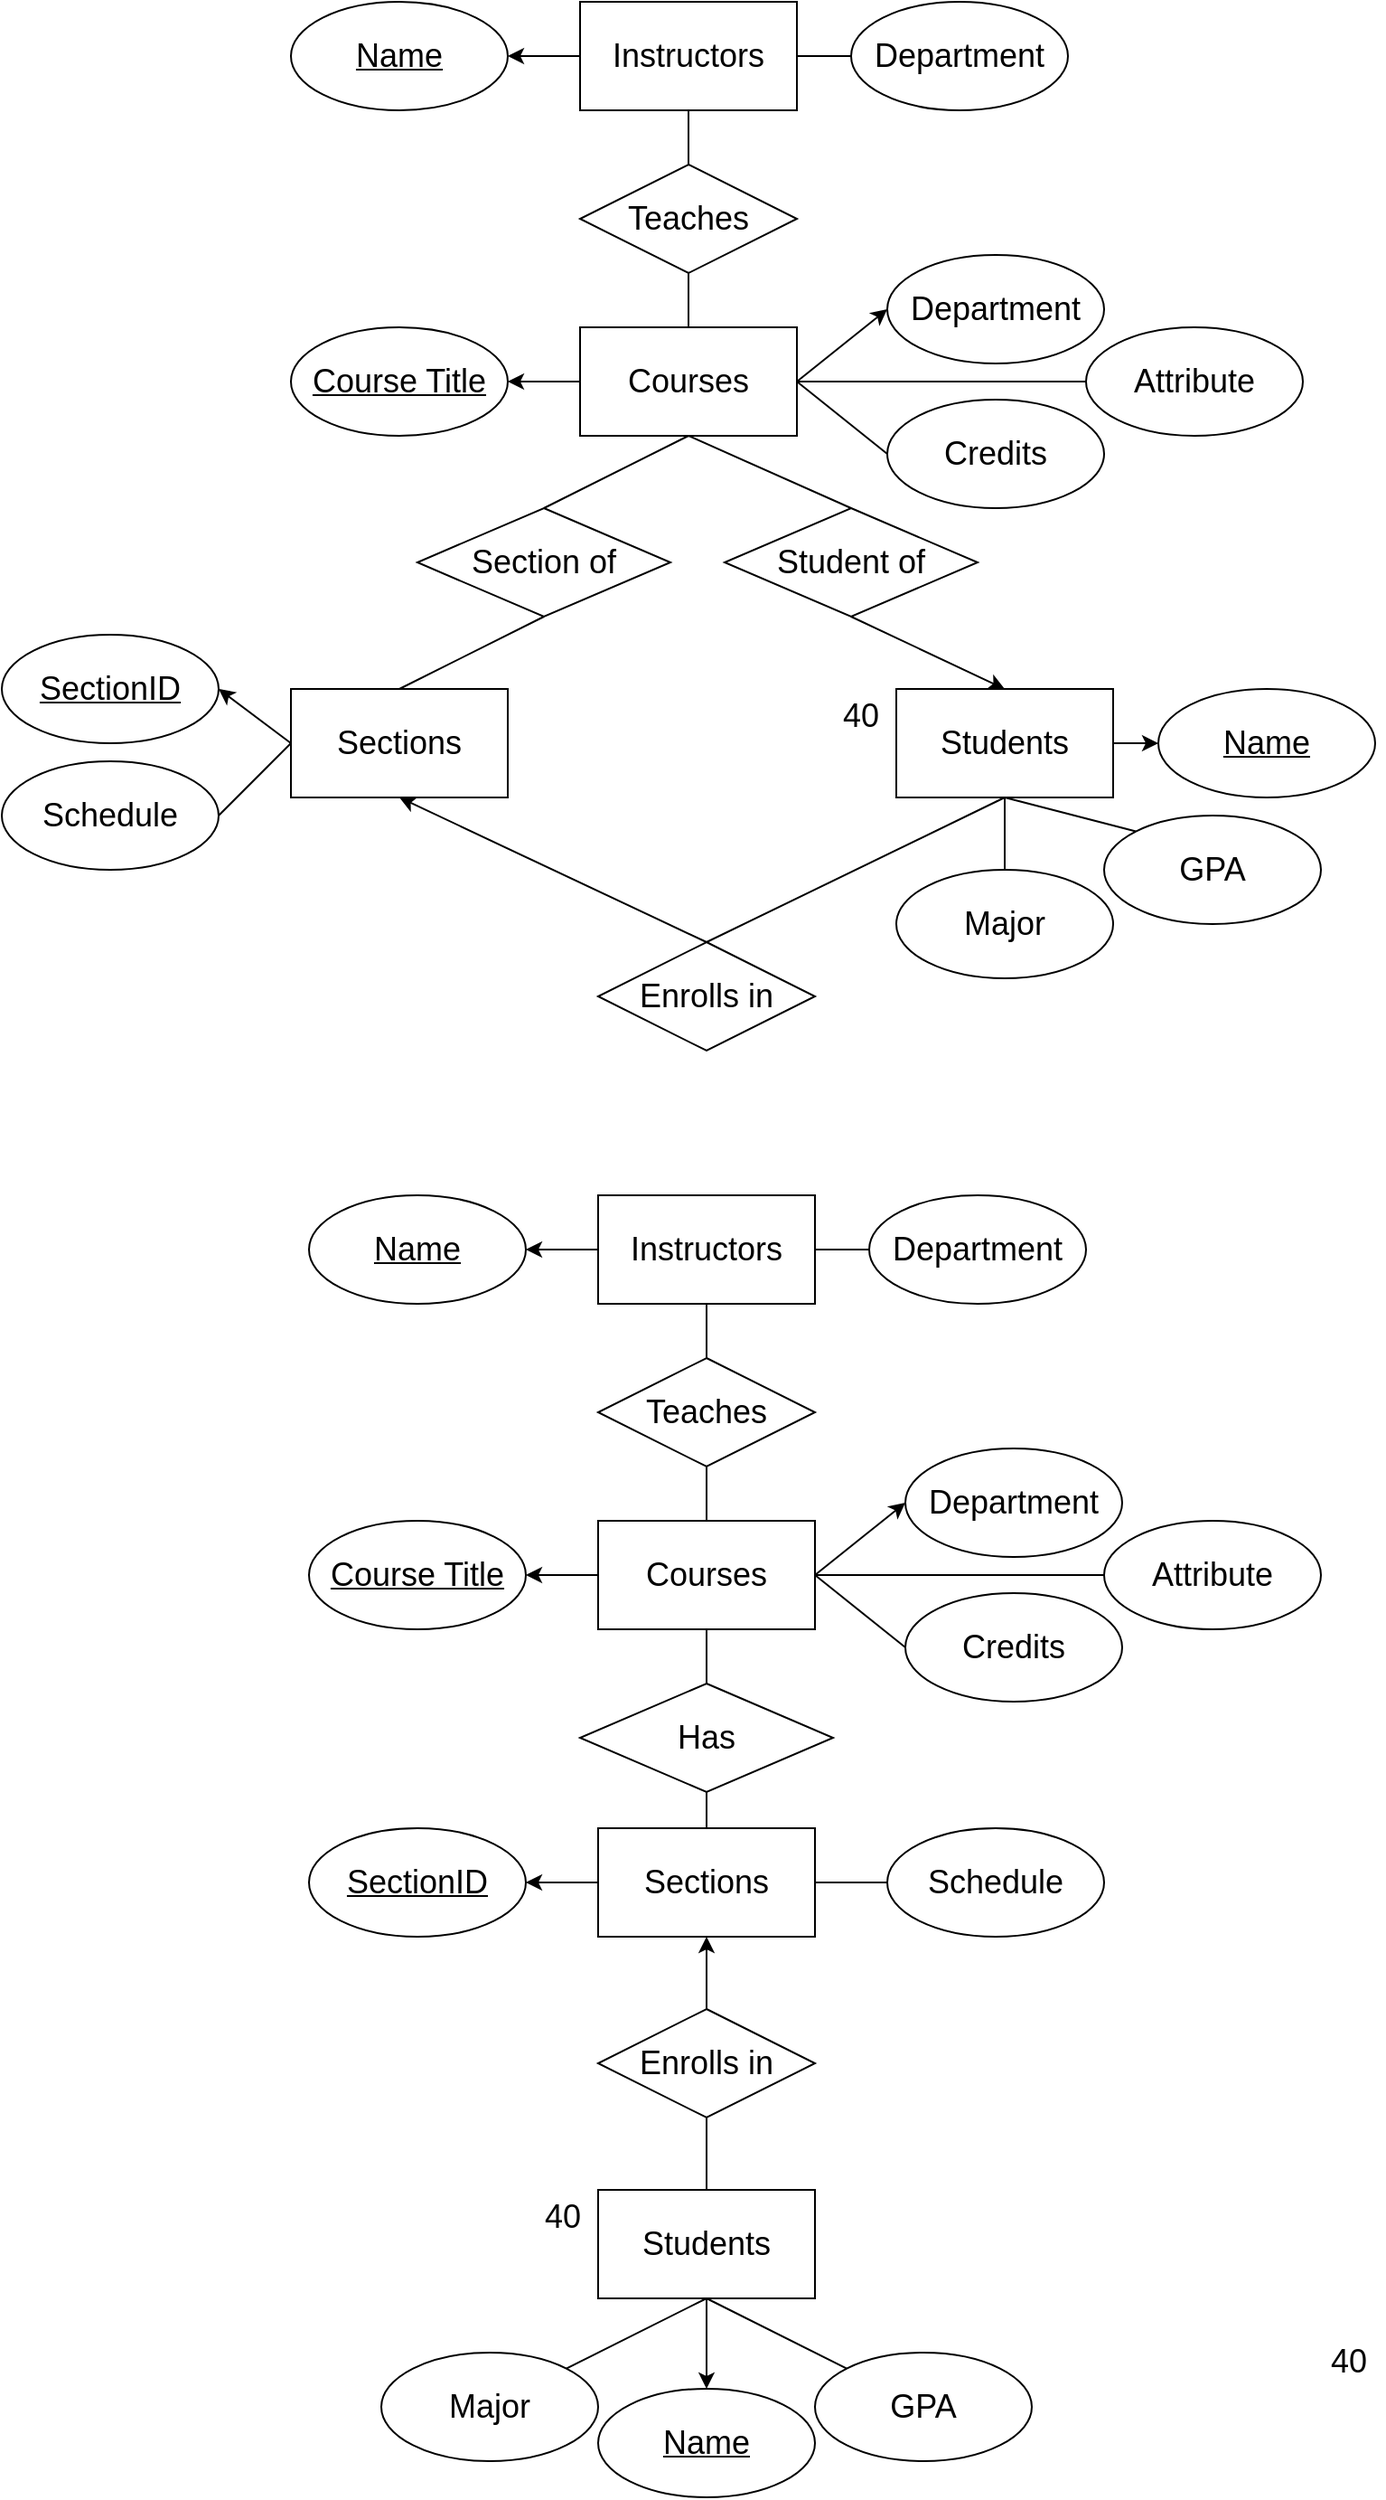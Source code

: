 <mxfile version="16.5.6" type="github">
  <diagram id="D5AAtSXQsttPuj6VKfQw" name="Page-1">
    <mxGraphModel dx="1422" dy="762" grid="1" gridSize="10" guides="1" tooltips="1" connect="1" arrows="1" fold="1" page="1" pageScale="1" pageWidth="850" pageHeight="1400" math="0" shadow="0">
      <root>
        <mxCell id="0" />
        <mxCell id="1" parent="0" />
        <mxCell id="kqk-4xn9vtSDWn9mELsq-1" value="&lt;font style=&quot;font-size: 18px&quot;&gt;Sections&lt;br&gt;&lt;/font&gt;" style="rounded=0;whiteSpace=wrap;html=1;" vertex="1" parent="1">
          <mxGeometry x="190" y="420" width="120" height="60" as="geometry" />
        </mxCell>
        <mxCell id="kqk-4xn9vtSDWn9mELsq-55" value="" style="edgeStyle=orthogonalEdgeStyle;rounded=0;orthogonalLoop=1;jettySize=auto;html=1;fontSize=18;" edge="1" parent="1" source="kqk-4xn9vtSDWn9mELsq-3" target="kqk-4xn9vtSDWn9mELsq-54">
          <mxGeometry relative="1" as="geometry" />
        </mxCell>
        <mxCell id="kqk-4xn9vtSDWn9mELsq-3" value="&lt;font style=&quot;font-size: 18px&quot;&gt;Students&lt;/font&gt;" style="rounded=0;whiteSpace=wrap;html=1;" vertex="1" parent="1">
          <mxGeometry x="525" y="420" width="120" height="60" as="geometry" />
        </mxCell>
        <mxCell id="kqk-4xn9vtSDWn9mELsq-4" value="" style="endArrow=none;html=1;rounded=0;fontSize=18;entryX=0.5;entryY=1;entryDx=0;entryDy=0;exitX=0.5;exitY=0;exitDx=0;exitDy=0;" edge="1" parent="1" source="kqk-4xn9vtSDWn9mELsq-29" target="kqk-4xn9vtSDWn9mELsq-3">
          <mxGeometry width="50" height="50" relative="1" as="geometry">
            <mxPoint x="360" y="530" as="sourcePoint" />
            <mxPoint x="530" y="270" as="targetPoint" />
          </mxGeometry>
        </mxCell>
        <mxCell id="kqk-4xn9vtSDWn9mELsq-37" value="" style="edgeStyle=orthogonalEdgeStyle;rounded=0;orthogonalLoop=1;jettySize=auto;html=1;fontSize=18;" edge="1" parent="1" source="kqk-4xn9vtSDWn9mELsq-6" target="kqk-4xn9vtSDWn9mELsq-34">
          <mxGeometry relative="1" as="geometry" />
        </mxCell>
        <mxCell id="kqk-4xn9vtSDWn9mELsq-6" value="&lt;font style=&quot;font-size: 18px&quot;&gt;Instructors&lt;/font&gt;" style="rounded=0;whiteSpace=wrap;html=1;" vertex="1" parent="1">
          <mxGeometry x="350" y="40" width="120" height="60" as="geometry" />
        </mxCell>
        <mxCell id="kqk-4xn9vtSDWn9mELsq-7" value="" style="endArrow=classic;html=1;rounded=0;entryX=0.5;entryY=1;entryDx=0;entryDy=0;exitX=0.5;exitY=0;exitDx=0;exitDy=0;" edge="1" parent="1" source="kqk-4xn9vtSDWn9mELsq-29" target="kqk-4xn9vtSDWn9mELsq-1">
          <mxGeometry width="50" height="50" relative="1" as="geometry">
            <mxPoint x="360" y="530" as="sourcePoint" />
            <mxPoint x="560" y="390" as="targetPoint" />
          </mxGeometry>
        </mxCell>
        <mxCell id="kqk-4xn9vtSDWn9mELsq-47" value="" style="edgeStyle=orthogonalEdgeStyle;rounded=0;orthogonalLoop=1;jettySize=auto;html=1;fontSize=18;" edge="1" parent="1" source="kqk-4xn9vtSDWn9mELsq-10" target="kqk-4xn9vtSDWn9mELsq-46">
          <mxGeometry relative="1" as="geometry" />
        </mxCell>
        <mxCell id="kqk-4xn9vtSDWn9mELsq-10" value="&lt;font style=&quot;font-size: 18px&quot;&gt;Courses&lt;/font&gt;" style="rounded=0;whiteSpace=wrap;html=1;" vertex="1" parent="1">
          <mxGeometry x="350" y="220" width="120" height="60" as="geometry" />
        </mxCell>
        <mxCell id="kqk-4xn9vtSDWn9mELsq-18" value="" style="endArrow=none;startArrow=classic;html=1;rounded=0;entryX=0.5;entryY=1;entryDx=0;entryDy=0;exitX=0.5;exitY=0;exitDx=0;exitDy=0;" edge="1" parent="1" source="kqk-4xn9vtSDWn9mELsq-3" target="kqk-4xn9vtSDWn9mELsq-30">
          <mxGeometry width="50" height="50" relative="1" as="geometry">
            <mxPoint x="700" y="390.0" as="sourcePoint" />
            <mxPoint x="500" y="380" as="targetPoint" />
          </mxGeometry>
        </mxCell>
        <mxCell id="kqk-4xn9vtSDWn9mELsq-21" value="Teaches" style="rhombus;whiteSpace=wrap;html=1;fontSize=18;" vertex="1" parent="1">
          <mxGeometry x="350" y="130" width="120" height="60" as="geometry" />
        </mxCell>
        <mxCell id="kqk-4xn9vtSDWn9mELsq-24" value="" style="endArrow=none;html=1;rounded=0;entryX=0.5;entryY=1;entryDx=0;entryDy=0;exitX=0.5;exitY=0;exitDx=0;exitDy=0;" edge="1" parent="1" source="kqk-4xn9vtSDWn9mELsq-21" target="kqk-4xn9vtSDWn9mELsq-6">
          <mxGeometry width="50" height="50" relative="1" as="geometry">
            <mxPoint x="500" y="450" as="sourcePoint" />
            <mxPoint x="550" y="400" as="targetPoint" />
          </mxGeometry>
        </mxCell>
        <mxCell id="kqk-4xn9vtSDWn9mELsq-25" value="" style="endArrow=none;html=1;rounded=0;entryX=0.5;entryY=1;entryDx=0;entryDy=0;exitX=0.5;exitY=0;exitDx=0;exitDy=0;" edge="1" parent="1" source="kqk-4xn9vtSDWn9mELsq-10" target="kqk-4xn9vtSDWn9mELsq-21">
          <mxGeometry width="50" height="50" relative="1" as="geometry">
            <mxPoint x="500" y="450" as="sourcePoint" />
            <mxPoint x="550" y="400" as="targetPoint" />
          </mxGeometry>
        </mxCell>
        <mxCell id="kqk-4xn9vtSDWn9mELsq-26" value="" style="endArrow=none;html=1;rounded=0;entryX=0.5;entryY=1;entryDx=0;entryDy=0;exitX=0.5;exitY=0;exitDx=0;exitDy=0;startArrow=none;" edge="1" parent="1" source="kqk-4xn9vtSDWn9mELsq-27" target="kqk-4xn9vtSDWn9mELsq-10">
          <mxGeometry width="50" height="50" relative="1" as="geometry">
            <mxPoint x="500" y="450" as="sourcePoint" />
            <mxPoint x="550" y="400" as="targetPoint" />
          </mxGeometry>
        </mxCell>
        <mxCell id="kqk-4xn9vtSDWn9mELsq-27" value="Section of" style="rhombus;whiteSpace=wrap;html=1;fontSize=18;" vertex="1" parent="1">
          <mxGeometry x="260" y="320" width="140" height="60" as="geometry" />
        </mxCell>
        <mxCell id="kqk-4xn9vtSDWn9mELsq-28" value="" style="endArrow=none;html=1;rounded=0;entryX=0.5;entryY=1;entryDx=0;entryDy=0;exitX=0.5;exitY=0;exitDx=0;exitDy=0;" edge="1" parent="1" source="kqk-4xn9vtSDWn9mELsq-1" target="kqk-4xn9vtSDWn9mELsq-27">
          <mxGeometry width="50" height="50" relative="1" as="geometry">
            <mxPoint x="410" y="400" as="sourcePoint" />
            <mxPoint x="410" y="280" as="targetPoint" />
          </mxGeometry>
        </mxCell>
        <mxCell id="kqk-4xn9vtSDWn9mELsq-29" value="Enrolls in" style="rhombus;whiteSpace=wrap;html=1;fontSize=18;" vertex="1" parent="1">
          <mxGeometry x="360" y="560" width="120" height="60" as="geometry" />
        </mxCell>
        <mxCell id="kqk-4xn9vtSDWn9mELsq-30" value="Student of" style="rhombus;whiteSpace=wrap;html=1;fontSize=18;" vertex="1" parent="1">
          <mxGeometry x="430" y="320" width="140" height="60" as="geometry" />
        </mxCell>
        <mxCell id="kqk-4xn9vtSDWn9mELsq-31" value="" style="endArrow=none;html=1;rounded=0;entryX=0.5;entryY=1;entryDx=0;entryDy=0;exitX=0.5;exitY=0;exitDx=0;exitDy=0;" edge="1" parent="1" source="kqk-4xn9vtSDWn9mELsq-30" target="kqk-4xn9vtSDWn9mELsq-10">
          <mxGeometry width="50" height="50" relative="1" as="geometry">
            <mxPoint x="500" y="450" as="sourcePoint" />
            <mxPoint x="550" y="400" as="targetPoint" />
          </mxGeometry>
        </mxCell>
        <mxCell id="kqk-4xn9vtSDWn9mELsq-33" value="&lt;font style=&quot;font-size: 18px&quot;&gt;Department&lt;/font&gt;" style="ellipse;whiteSpace=wrap;html=1;" vertex="1" parent="1">
          <mxGeometry x="500" y="40" width="120" height="60" as="geometry" />
        </mxCell>
        <mxCell id="kqk-4xn9vtSDWn9mELsq-34" value="&lt;u style=&quot;font-size: 18px&quot;&gt;Name&lt;/u&gt;" style="ellipse;whiteSpace=wrap;html=1;" vertex="1" parent="1">
          <mxGeometry x="190" y="40" width="120" height="60" as="geometry" />
        </mxCell>
        <mxCell id="kqk-4xn9vtSDWn9mELsq-35" value="" style="endArrow=none;html=1;rounded=0;fontSize=18;entryX=0;entryY=0.5;entryDx=0;entryDy=0;exitX=1;exitY=0.5;exitDx=0;exitDy=0;" edge="1" parent="1" source="kqk-4xn9vtSDWn9mELsq-6" target="kqk-4xn9vtSDWn9mELsq-33">
          <mxGeometry width="50" height="50" relative="1" as="geometry">
            <mxPoint x="500" y="440" as="sourcePoint" />
            <mxPoint x="550" y="390" as="targetPoint" />
          </mxGeometry>
        </mxCell>
        <mxCell id="kqk-4xn9vtSDWn9mELsq-38" value="&lt;font style=&quot;font-size: 18px&quot;&gt;Department&lt;/font&gt;" style="ellipse;whiteSpace=wrap;html=1;" vertex="1" parent="1">
          <mxGeometry x="520" y="180" width="120" height="60" as="geometry" />
        </mxCell>
        <mxCell id="kqk-4xn9vtSDWn9mELsq-42" value="&lt;font style=&quot;font-size: 18px&quot;&gt;Credits&lt;/font&gt;" style="ellipse;whiteSpace=wrap;html=1;" vertex="1" parent="1">
          <mxGeometry x="520" y="260" width="120" height="60" as="geometry" />
        </mxCell>
        <mxCell id="kqk-4xn9vtSDWn9mELsq-43" value="" style="endArrow=classic;html=1;rounded=0;fontSize=18;entryX=0;entryY=0.5;entryDx=0;entryDy=0;exitX=1;exitY=0.5;exitDx=0;exitDy=0;" edge="1" parent="1" source="kqk-4xn9vtSDWn9mELsq-10" target="kqk-4xn9vtSDWn9mELsq-38">
          <mxGeometry width="50" height="50" relative="1" as="geometry">
            <mxPoint x="500" y="440" as="sourcePoint" />
            <mxPoint x="550" y="390" as="targetPoint" />
          </mxGeometry>
        </mxCell>
        <mxCell id="kqk-4xn9vtSDWn9mELsq-44" value="" style="endArrow=none;html=1;rounded=0;fontSize=18;exitX=1;exitY=0.5;exitDx=0;exitDy=0;entryX=0;entryY=0.5;entryDx=0;entryDy=0;" edge="1" parent="1" source="kqk-4xn9vtSDWn9mELsq-10" target="kqk-4xn9vtSDWn9mELsq-42">
          <mxGeometry width="50" height="50" relative="1" as="geometry">
            <mxPoint x="500" y="440" as="sourcePoint" />
            <mxPoint x="550" y="390" as="targetPoint" />
          </mxGeometry>
        </mxCell>
        <mxCell id="kqk-4xn9vtSDWn9mELsq-46" value="&lt;u style=&quot;font-size: 18px&quot;&gt;Course Title&lt;/u&gt;" style="ellipse;whiteSpace=wrap;html=1;" vertex="1" parent="1">
          <mxGeometry x="190" y="220" width="120" height="60" as="geometry" />
        </mxCell>
        <mxCell id="kqk-4xn9vtSDWn9mELsq-49" value="&lt;u style=&quot;font-size: 18px&quot;&gt;SectionID&lt;/u&gt;" style="ellipse;whiteSpace=wrap;html=1;" vertex="1" parent="1">
          <mxGeometry x="30" y="390" width="120" height="60" as="geometry" />
        </mxCell>
        <mxCell id="kqk-4xn9vtSDWn9mELsq-51" value="&lt;span style=&quot;font-size: 18px&quot;&gt;Schedule&lt;/span&gt;" style="ellipse;whiteSpace=wrap;html=1;" vertex="1" parent="1">
          <mxGeometry x="30" y="460" width="120" height="60" as="geometry" />
        </mxCell>
        <mxCell id="kqk-4xn9vtSDWn9mELsq-52" value="" style="endArrow=none;html=1;rounded=0;fontSize=18;exitX=1;exitY=0.5;exitDx=0;exitDy=0;entryX=0;entryY=0.5;entryDx=0;entryDy=0;" edge="1" parent="1" source="kqk-4xn9vtSDWn9mELsq-51" target="kqk-4xn9vtSDWn9mELsq-1">
          <mxGeometry width="50" height="50" relative="1" as="geometry">
            <mxPoint x="400" y="330" as="sourcePoint" />
            <mxPoint x="450" y="280" as="targetPoint" />
          </mxGeometry>
        </mxCell>
        <mxCell id="kqk-4xn9vtSDWn9mELsq-53" value="" style="endArrow=classic;html=1;rounded=0;fontSize=18;entryX=1;entryY=0.5;entryDx=0;entryDy=0;exitX=0;exitY=0.5;exitDx=0;exitDy=0;" edge="1" parent="1" source="kqk-4xn9vtSDWn9mELsq-1" target="kqk-4xn9vtSDWn9mELsq-49">
          <mxGeometry width="50" height="50" relative="1" as="geometry">
            <mxPoint x="400" y="330" as="sourcePoint" />
            <mxPoint x="450" y="280" as="targetPoint" />
          </mxGeometry>
        </mxCell>
        <mxCell id="kqk-4xn9vtSDWn9mELsq-54" value="&lt;u style=&quot;font-size: 18px&quot;&gt;Name&lt;/u&gt;" style="ellipse;whiteSpace=wrap;html=1;" vertex="1" parent="1">
          <mxGeometry x="670" y="420" width="120" height="60" as="geometry" />
        </mxCell>
        <mxCell id="kqk-4xn9vtSDWn9mELsq-56" value="&lt;font style=&quot;font-size: 18px&quot;&gt;Major&lt;/font&gt;" style="ellipse;whiteSpace=wrap;html=1;" vertex="1" parent="1">
          <mxGeometry x="525" y="520" width="120" height="60" as="geometry" />
        </mxCell>
        <mxCell id="kqk-4xn9vtSDWn9mELsq-57" value="" style="endArrow=none;html=1;rounded=0;fontSize=18;entryX=0.5;entryY=1;entryDx=0;entryDy=0;exitX=0.5;exitY=0;exitDx=0;exitDy=0;" edge="1" parent="1" source="kqk-4xn9vtSDWn9mELsq-56" target="kqk-4xn9vtSDWn9mELsq-3">
          <mxGeometry width="50" height="50" relative="1" as="geometry">
            <mxPoint x="400" y="430" as="sourcePoint" />
            <mxPoint x="450" y="380" as="targetPoint" />
          </mxGeometry>
        </mxCell>
        <mxCell id="kqk-4xn9vtSDWn9mELsq-59" value="&lt;font style=&quot;font-size: 18px&quot;&gt;GPA&lt;/font&gt;" style="ellipse;whiteSpace=wrap;html=1;" vertex="1" parent="1">
          <mxGeometry x="640" y="490" width="120" height="60" as="geometry" />
        </mxCell>
        <mxCell id="kqk-4xn9vtSDWn9mELsq-61" value="" style="endArrow=none;html=1;rounded=0;fontSize=18;entryX=0.5;entryY=1;entryDx=0;entryDy=0;exitX=0;exitY=0;exitDx=0;exitDy=0;" edge="1" parent="1" source="kqk-4xn9vtSDWn9mELsq-59" target="kqk-4xn9vtSDWn9mELsq-3">
          <mxGeometry width="50" height="50" relative="1" as="geometry">
            <mxPoint x="595" y="530" as="sourcePoint" />
            <mxPoint x="595" y="490" as="targetPoint" />
          </mxGeometry>
        </mxCell>
        <mxCell id="kqk-4xn9vtSDWn9mELsq-63" value="&lt;font style=&quot;font-size: 18px&quot;&gt;Attribute&lt;/font&gt;" style="ellipse;whiteSpace=wrap;html=1;" vertex="1" parent="1">
          <mxGeometry x="630" y="220" width="120" height="60" as="geometry" />
        </mxCell>
        <mxCell id="kqk-4xn9vtSDWn9mELsq-64" value="" style="endArrow=none;html=1;rounded=0;fontSize=18;entryX=0;entryY=0.5;entryDx=0;entryDy=0;" edge="1" parent="1" target="kqk-4xn9vtSDWn9mELsq-63">
          <mxGeometry width="50" height="50" relative="1" as="geometry">
            <mxPoint x="470" y="250" as="sourcePoint" />
            <mxPoint x="530" y="300" as="targetPoint" />
          </mxGeometry>
        </mxCell>
        <mxCell id="kqk-4xn9vtSDWn9mELsq-66" value="40" style="text;html=1;align=center;verticalAlign=middle;resizable=0;points=[];autosize=1;strokeColor=none;fillColor=none;fontSize=18;" vertex="1" parent="1">
          <mxGeometry x="485" y="420" width="40" height="30" as="geometry" />
        </mxCell>
        <mxCell id="kqk-4xn9vtSDWn9mELsq-106" value="&lt;font style=&quot;font-size: 18px&quot;&gt;Sections&lt;br&gt;&lt;/font&gt;" style="rounded=0;whiteSpace=wrap;html=1;" vertex="1" parent="1">
          <mxGeometry x="360" y="1050" width="120" height="60" as="geometry" />
        </mxCell>
        <mxCell id="kqk-4xn9vtSDWn9mELsq-107" value="" style="edgeStyle=orthogonalEdgeStyle;rounded=0;orthogonalLoop=1;jettySize=auto;html=1;fontSize=18;" edge="1" parent="1" source="kqk-4xn9vtSDWn9mELsq-108" target="kqk-4xn9vtSDWn9mELsq-137">
          <mxGeometry relative="1" as="geometry" />
        </mxCell>
        <mxCell id="kqk-4xn9vtSDWn9mELsq-108" value="&lt;font style=&quot;font-size: 18px&quot;&gt;Students&lt;/font&gt;" style="rounded=0;whiteSpace=wrap;html=1;" vertex="1" parent="1">
          <mxGeometry x="360" y="1250" width="120" height="60" as="geometry" />
        </mxCell>
        <mxCell id="kqk-4xn9vtSDWn9mELsq-109" value="" style="endArrow=none;html=1;rounded=0;fontSize=18;entryX=0.5;entryY=0;entryDx=0;entryDy=0;exitX=0.5;exitY=0;exitDx=0;exitDy=0;" edge="1" parent="1" source="kqk-4xn9vtSDWn9mELsq-122" target="kqk-4xn9vtSDWn9mELsq-108">
          <mxGeometry width="50" height="50" relative="1" as="geometry">
            <mxPoint x="370" y="1190" as="sourcePoint" />
            <mxPoint x="540" y="930" as="targetPoint" />
          </mxGeometry>
        </mxCell>
        <mxCell id="kqk-4xn9vtSDWn9mELsq-110" value="" style="edgeStyle=orthogonalEdgeStyle;rounded=0;orthogonalLoop=1;jettySize=auto;html=1;fontSize=18;" edge="1" parent="1" source="kqk-4xn9vtSDWn9mELsq-111" target="kqk-4xn9vtSDWn9mELsq-126">
          <mxGeometry relative="1" as="geometry" />
        </mxCell>
        <mxCell id="kqk-4xn9vtSDWn9mELsq-111" value="&lt;font style=&quot;font-size: 18px&quot;&gt;Instructors&lt;/font&gt;" style="rounded=0;whiteSpace=wrap;html=1;" vertex="1" parent="1">
          <mxGeometry x="360" y="700" width="120" height="60" as="geometry" />
        </mxCell>
        <mxCell id="kqk-4xn9vtSDWn9mELsq-112" value="" style="endArrow=classic;html=1;rounded=0;entryX=0.5;entryY=1;entryDx=0;entryDy=0;exitX=0.5;exitY=0;exitDx=0;exitDy=0;" edge="1" parent="1" source="kqk-4xn9vtSDWn9mELsq-122" target="kqk-4xn9vtSDWn9mELsq-106">
          <mxGeometry width="50" height="50" relative="1" as="geometry">
            <mxPoint x="370" y="1190" as="sourcePoint" />
            <mxPoint x="570" y="1050" as="targetPoint" />
          </mxGeometry>
        </mxCell>
        <mxCell id="kqk-4xn9vtSDWn9mELsq-113" value="" style="edgeStyle=orthogonalEdgeStyle;rounded=0;orthogonalLoop=1;jettySize=auto;html=1;fontSize=18;" edge="1" parent="1" source="kqk-4xn9vtSDWn9mELsq-114" target="kqk-4xn9vtSDWn9mELsq-132">
          <mxGeometry relative="1" as="geometry" />
        </mxCell>
        <mxCell id="kqk-4xn9vtSDWn9mELsq-114" value="&lt;font style=&quot;font-size: 18px&quot;&gt;Courses&lt;/font&gt;" style="rounded=0;whiteSpace=wrap;html=1;" vertex="1" parent="1">
          <mxGeometry x="360" y="880" width="120" height="60" as="geometry" />
        </mxCell>
        <mxCell id="kqk-4xn9vtSDWn9mELsq-116" value="Teaches" style="rhombus;whiteSpace=wrap;html=1;fontSize=18;" vertex="1" parent="1">
          <mxGeometry x="360" y="790" width="120" height="60" as="geometry" />
        </mxCell>
        <mxCell id="kqk-4xn9vtSDWn9mELsq-117" value="" style="endArrow=none;html=1;rounded=0;entryX=0.5;entryY=1;entryDx=0;entryDy=0;exitX=0.5;exitY=0;exitDx=0;exitDy=0;" edge="1" parent="1" source="kqk-4xn9vtSDWn9mELsq-116" target="kqk-4xn9vtSDWn9mELsq-111">
          <mxGeometry width="50" height="50" relative="1" as="geometry">
            <mxPoint x="510" y="1110" as="sourcePoint" />
            <mxPoint x="560" y="1060" as="targetPoint" />
          </mxGeometry>
        </mxCell>
        <mxCell id="kqk-4xn9vtSDWn9mELsq-118" value="" style="endArrow=none;html=1;rounded=0;entryX=0.5;entryY=1;entryDx=0;entryDy=0;exitX=0.5;exitY=0;exitDx=0;exitDy=0;" edge="1" parent="1" source="kqk-4xn9vtSDWn9mELsq-114" target="kqk-4xn9vtSDWn9mELsq-116">
          <mxGeometry width="50" height="50" relative="1" as="geometry">
            <mxPoint x="510" y="1110" as="sourcePoint" />
            <mxPoint x="560" y="1060" as="targetPoint" />
          </mxGeometry>
        </mxCell>
        <mxCell id="kqk-4xn9vtSDWn9mELsq-119" value="" style="endArrow=none;html=1;rounded=0;entryX=0.5;entryY=1;entryDx=0;entryDy=0;exitX=0.5;exitY=0;exitDx=0;exitDy=0;startArrow=none;" edge="1" parent="1" source="kqk-4xn9vtSDWn9mELsq-120" target="kqk-4xn9vtSDWn9mELsq-114">
          <mxGeometry width="50" height="50" relative="1" as="geometry">
            <mxPoint x="510" y="1110" as="sourcePoint" />
            <mxPoint x="560" y="1060" as="targetPoint" />
          </mxGeometry>
        </mxCell>
        <mxCell id="kqk-4xn9vtSDWn9mELsq-120" value="Has" style="rhombus;whiteSpace=wrap;html=1;fontSize=18;" vertex="1" parent="1">
          <mxGeometry x="350" y="970" width="140" height="60" as="geometry" />
        </mxCell>
        <mxCell id="kqk-4xn9vtSDWn9mELsq-121" value="" style="endArrow=none;html=1;rounded=0;entryX=0.5;entryY=1;entryDx=0;entryDy=0;exitX=0.5;exitY=0;exitDx=0;exitDy=0;" edge="1" parent="1" source="kqk-4xn9vtSDWn9mELsq-106" target="kqk-4xn9vtSDWn9mELsq-120">
          <mxGeometry width="50" height="50" relative="1" as="geometry">
            <mxPoint x="420" y="1060" as="sourcePoint" />
            <mxPoint x="420" y="940" as="targetPoint" />
          </mxGeometry>
        </mxCell>
        <mxCell id="kqk-4xn9vtSDWn9mELsq-122" value="Enrolls in" style="rhombus;whiteSpace=wrap;html=1;fontSize=18;" vertex="1" parent="1">
          <mxGeometry x="360" y="1150" width="120" height="60" as="geometry" />
        </mxCell>
        <mxCell id="kqk-4xn9vtSDWn9mELsq-125" value="&lt;font style=&quot;font-size: 18px&quot;&gt;Department&lt;/font&gt;" style="ellipse;whiteSpace=wrap;html=1;" vertex="1" parent="1">
          <mxGeometry x="510" y="700" width="120" height="60" as="geometry" />
        </mxCell>
        <mxCell id="kqk-4xn9vtSDWn9mELsq-126" value="&lt;u style=&quot;font-size: 18px&quot;&gt;Name&lt;/u&gt;" style="ellipse;whiteSpace=wrap;html=1;" vertex="1" parent="1">
          <mxGeometry x="200" y="700" width="120" height="60" as="geometry" />
        </mxCell>
        <mxCell id="kqk-4xn9vtSDWn9mELsq-127" value="" style="endArrow=none;html=1;rounded=0;fontSize=18;entryX=0;entryY=0.5;entryDx=0;entryDy=0;exitX=1;exitY=0.5;exitDx=0;exitDy=0;" edge="1" parent="1" source="kqk-4xn9vtSDWn9mELsq-111" target="kqk-4xn9vtSDWn9mELsq-125">
          <mxGeometry width="50" height="50" relative="1" as="geometry">
            <mxPoint x="510" y="1100" as="sourcePoint" />
            <mxPoint x="560" y="1050" as="targetPoint" />
          </mxGeometry>
        </mxCell>
        <mxCell id="kqk-4xn9vtSDWn9mELsq-128" value="&lt;font style=&quot;font-size: 18px&quot;&gt;Department&lt;/font&gt;" style="ellipse;whiteSpace=wrap;html=1;" vertex="1" parent="1">
          <mxGeometry x="530" y="840" width="120" height="60" as="geometry" />
        </mxCell>
        <mxCell id="kqk-4xn9vtSDWn9mELsq-129" value="&lt;font style=&quot;font-size: 18px&quot;&gt;Credits&lt;/font&gt;" style="ellipse;whiteSpace=wrap;html=1;" vertex="1" parent="1">
          <mxGeometry x="530" y="920" width="120" height="60" as="geometry" />
        </mxCell>
        <mxCell id="kqk-4xn9vtSDWn9mELsq-130" value="" style="endArrow=classic;html=1;rounded=0;fontSize=18;entryX=0;entryY=0.5;entryDx=0;entryDy=0;exitX=1;exitY=0.5;exitDx=0;exitDy=0;" edge="1" parent="1" source="kqk-4xn9vtSDWn9mELsq-114" target="kqk-4xn9vtSDWn9mELsq-128">
          <mxGeometry width="50" height="50" relative="1" as="geometry">
            <mxPoint x="510" y="1100" as="sourcePoint" />
            <mxPoint x="560" y="1050" as="targetPoint" />
          </mxGeometry>
        </mxCell>
        <mxCell id="kqk-4xn9vtSDWn9mELsq-131" value="" style="endArrow=none;html=1;rounded=0;fontSize=18;exitX=1;exitY=0.5;exitDx=0;exitDy=0;entryX=0;entryY=0.5;entryDx=0;entryDy=0;" edge="1" parent="1" source="kqk-4xn9vtSDWn9mELsq-114" target="kqk-4xn9vtSDWn9mELsq-129">
          <mxGeometry width="50" height="50" relative="1" as="geometry">
            <mxPoint x="510" y="1100" as="sourcePoint" />
            <mxPoint x="560" y="1050" as="targetPoint" />
          </mxGeometry>
        </mxCell>
        <mxCell id="kqk-4xn9vtSDWn9mELsq-132" value="&lt;u style=&quot;font-size: 18px&quot;&gt;Course Title&lt;/u&gt;" style="ellipse;whiteSpace=wrap;html=1;" vertex="1" parent="1">
          <mxGeometry x="200" y="880" width="120" height="60" as="geometry" />
        </mxCell>
        <mxCell id="kqk-4xn9vtSDWn9mELsq-133" value="&lt;u style=&quot;font-size: 18px&quot;&gt;SectionID&lt;/u&gt;" style="ellipse;whiteSpace=wrap;html=1;" vertex="1" parent="1">
          <mxGeometry x="200" y="1050" width="120" height="60" as="geometry" />
        </mxCell>
        <mxCell id="kqk-4xn9vtSDWn9mELsq-134" value="&lt;span style=&quot;font-size: 18px&quot;&gt;Schedule&lt;/span&gt;" style="ellipse;whiteSpace=wrap;html=1;" vertex="1" parent="1">
          <mxGeometry x="520" y="1050" width="120" height="60" as="geometry" />
        </mxCell>
        <mxCell id="kqk-4xn9vtSDWn9mELsq-135" value="" style="endArrow=none;html=1;rounded=0;fontSize=18;entryX=1;entryY=0.5;entryDx=0;entryDy=0;" edge="1" parent="1" target="kqk-4xn9vtSDWn9mELsq-106">
          <mxGeometry width="50" height="50" relative="1" as="geometry">
            <mxPoint x="520" y="1080" as="sourcePoint" />
            <mxPoint x="460" y="940" as="targetPoint" />
          </mxGeometry>
        </mxCell>
        <mxCell id="kqk-4xn9vtSDWn9mELsq-136" value="" style="endArrow=classic;html=1;rounded=0;fontSize=18;entryX=1;entryY=0.5;entryDx=0;entryDy=0;exitX=0;exitY=0.5;exitDx=0;exitDy=0;" edge="1" parent="1" source="kqk-4xn9vtSDWn9mELsq-106" target="kqk-4xn9vtSDWn9mELsq-133">
          <mxGeometry width="50" height="50" relative="1" as="geometry">
            <mxPoint x="410" y="990" as="sourcePoint" />
            <mxPoint x="460" y="940" as="targetPoint" />
          </mxGeometry>
        </mxCell>
        <mxCell id="kqk-4xn9vtSDWn9mELsq-137" value="&lt;u style=&quot;font-size: 18px&quot;&gt;Name&lt;/u&gt;" style="ellipse;whiteSpace=wrap;html=1;" vertex="1" parent="1">
          <mxGeometry x="360" y="1360" width="120" height="60" as="geometry" />
        </mxCell>
        <mxCell id="kqk-4xn9vtSDWn9mELsq-138" value="&lt;font style=&quot;font-size: 18px&quot;&gt;Major&lt;/font&gt;" style="ellipse;whiteSpace=wrap;html=1;" vertex="1" parent="1">
          <mxGeometry x="240" y="1340" width="120" height="60" as="geometry" />
        </mxCell>
        <mxCell id="kqk-4xn9vtSDWn9mELsq-139" value="" style="endArrow=none;html=1;rounded=0;fontSize=18;entryX=0.5;entryY=1;entryDx=0;entryDy=0;exitX=1;exitY=0;exitDx=0;exitDy=0;" edge="1" parent="1" source="kqk-4xn9vtSDWn9mELsq-138" target="kqk-4xn9vtSDWn9mELsq-108">
          <mxGeometry width="50" height="50" relative="1" as="geometry">
            <mxPoint x="670" y="1340" as="sourcePoint" />
            <mxPoint x="720" y="1290" as="targetPoint" />
          </mxGeometry>
        </mxCell>
        <mxCell id="kqk-4xn9vtSDWn9mELsq-140" value="&lt;font style=&quot;font-size: 18px&quot;&gt;GPA&lt;/font&gt;" style="ellipse;whiteSpace=wrap;html=1;" vertex="1" parent="1">
          <mxGeometry x="480" y="1340" width="120" height="60" as="geometry" />
        </mxCell>
        <mxCell id="kqk-4xn9vtSDWn9mELsq-141" value="" style="endArrow=none;html=1;rounded=0;fontSize=18;entryX=0.5;entryY=1;entryDx=0;entryDy=0;exitX=0;exitY=0;exitDx=0;exitDy=0;" edge="1" parent="1" source="kqk-4xn9vtSDWn9mELsq-140" target="kqk-4xn9vtSDWn9mELsq-108">
          <mxGeometry width="50" height="50" relative="1" as="geometry">
            <mxPoint x="865" y="1440" as="sourcePoint" />
            <mxPoint x="865" y="1400" as="targetPoint" />
          </mxGeometry>
        </mxCell>
        <mxCell id="kqk-4xn9vtSDWn9mELsq-142" value="&lt;font style=&quot;font-size: 18px&quot;&gt;Attribute&lt;/font&gt;" style="ellipse;whiteSpace=wrap;html=1;" vertex="1" parent="1">
          <mxGeometry x="640" y="880" width="120" height="60" as="geometry" />
        </mxCell>
        <mxCell id="kqk-4xn9vtSDWn9mELsq-143" value="" style="endArrow=none;html=1;rounded=0;fontSize=18;entryX=0;entryY=0.5;entryDx=0;entryDy=0;" edge="1" parent="1" target="kqk-4xn9vtSDWn9mELsq-142">
          <mxGeometry width="50" height="50" relative="1" as="geometry">
            <mxPoint x="480" y="910" as="sourcePoint" />
            <mxPoint x="540" y="960" as="targetPoint" />
          </mxGeometry>
        </mxCell>
        <mxCell id="kqk-4xn9vtSDWn9mELsq-144" value="40" style="text;html=1;align=center;verticalAlign=middle;resizable=0;points=[];autosize=1;strokeColor=none;fillColor=none;fontSize=18;" vertex="1" parent="1">
          <mxGeometry x="755" y="1330" width="40" height="30" as="geometry" />
        </mxCell>
        <mxCell id="kqk-4xn9vtSDWn9mELsq-145" value="40" style="text;html=1;align=center;verticalAlign=middle;resizable=0;points=[];autosize=1;strokeColor=none;fillColor=none;fontSize=18;" vertex="1" parent="1">
          <mxGeometry x="320" y="1250" width="40" height="30" as="geometry" />
        </mxCell>
      </root>
    </mxGraphModel>
  </diagram>
</mxfile>
